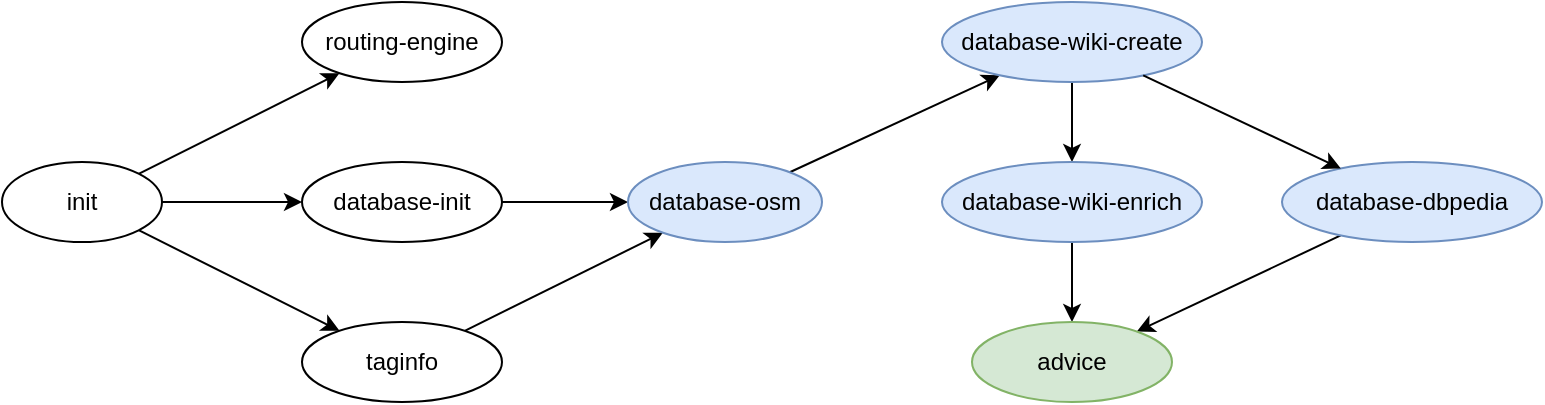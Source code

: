 <mxfile version="22.0.8" type="device">
  <diagram name="Page-1" id="XNP3OwiK__8NNUg1WSOK">
    <mxGraphModel dx="928" dy="502" grid="1" gridSize="10" guides="1" tooltips="1" connect="1" arrows="1" fold="1" page="1" pageScale="1" pageWidth="827" pageHeight="1169" math="0" shadow="0">
      <root>
        <mxCell id="0" />
        <mxCell id="1" parent="0" />
        <mxCell id="5BOuU5JOz502Z4YuladH-3" style="rounded=0;orthogonalLoop=1;jettySize=auto;html=1;" parent="1" source="5BOuU5JOz502Z4YuladH-1" target="5BOuU5JOz502Z4YuladH-2" edge="1">
          <mxGeometry relative="1" as="geometry" />
        </mxCell>
        <mxCell id="5BOuU5JOz502Z4YuladH-6" style="rounded=0;orthogonalLoop=1;jettySize=auto;html=1;" parent="1" source="5BOuU5JOz502Z4YuladH-1" target="5BOuU5JOz502Z4YuladH-5" edge="1">
          <mxGeometry relative="1" as="geometry" />
        </mxCell>
        <mxCell id="5BOuU5JOz502Z4YuladH-7" style="rounded=0;orthogonalLoop=1;jettySize=auto;html=1;" parent="1" source="5BOuU5JOz502Z4YuladH-1" target="5BOuU5JOz502Z4YuladH-4" edge="1">
          <mxGeometry relative="1" as="geometry" />
        </mxCell>
        <mxCell id="5BOuU5JOz502Z4YuladH-1" value="init" style="ellipse;whiteSpace=wrap;html=1;" parent="1" vertex="1">
          <mxGeometry x="40" y="140" width="80" height="40" as="geometry" />
        </mxCell>
        <mxCell id="5BOuU5JOz502Z4YuladH-2" value="routing-engine" style="ellipse;whiteSpace=wrap;html=1;" parent="1" vertex="1">
          <mxGeometry x="190" y="60" width="100" height="40" as="geometry" />
        </mxCell>
        <mxCell id="5BOuU5JOz502Z4YuladH-9" style="rounded=0;orthogonalLoop=1;jettySize=auto;html=1;" parent="1" source="5BOuU5JOz502Z4YuladH-4" target="5BOuU5JOz502Z4YuladH-8" edge="1">
          <mxGeometry relative="1" as="geometry" />
        </mxCell>
        <mxCell id="5BOuU5JOz502Z4YuladH-4" value="database-init" style="ellipse;whiteSpace=wrap;html=1;" parent="1" vertex="1">
          <mxGeometry x="190" y="140" width="100" height="40" as="geometry" />
        </mxCell>
        <mxCell id="5BOuU5JOz502Z4YuladH-10" style="rounded=0;orthogonalLoop=1;jettySize=auto;html=1;" parent="1" source="5BOuU5JOz502Z4YuladH-5" target="5BOuU5JOz502Z4YuladH-8" edge="1">
          <mxGeometry relative="1" as="geometry" />
        </mxCell>
        <mxCell id="5BOuU5JOz502Z4YuladH-5" value="taginfo" style="ellipse;whiteSpace=wrap;html=1;" parent="1" vertex="1">
          <mxGeometry x="190" y="220" width="100" height="40" as="geometry" />
        </mxCell>
        <mxCell id="5BOuU5JOz502Z4YuladH-18" style="rounded=0;orthogonalLoop=1;jettySize=auto;html=1;" parent="1" source="5BOuU5JOz502Z4YuladH-8" target="5BOuU5JOz502Z4YuladH-17" edge="1">
          <mxGeometry relative="1" as="geometry" />
        </mxCell>
        <mxCell id="5BOuU5JOz502Z4YuladH-8" value="database-osm" style="ellipse;whiteSpace=wrap;html=1;fillColor=#dae8fc;strokeColor=#6c8ebf;" parent="1" vertex="1">
          <mxGeometry x="353" y="140" width="97" height="40" as="geometry" />
        </mxCell>
        <mxCell id="5BOuU5JOz502Z4YuladH-21" style="rounded=0;orthogonalLoop=1;jettySize=auto;html=1;" parent="1" source="5BOuU5JOz502Z4YuladH-17" target="5BOuU5JOz502Z4YuladH-19" edge="1">
          <mxGeometry relative="1" as="geometry" />
        </mxCell>
        <mxCell id="5BOuU5JOz502Z4YuladH-17" value="database-wiki-create" style="ellipse;whiteSpace=wrap;html=1;fillColor=#dae8fc;strokeColor=#6c8ebf;" parent="1" vertex="1">
          <mxGeometry x="510" y="60" width="130" height="40" as="geometry" />
        </mxCell>
        <mxCell id="5BOuU5JOz502Z4YuladH-30" style="rounded=0;orthogonalLoop=1;jettySize=auto;html=1;" parent="1" source="5BOuU5JOz502Z4YuladH-19" target="5BOuU5JOz502Z4YuladH-29" edge="1">
          <mxGeometry relative="1" as="geometry" />
        </mxCell>
        <mxCell id="5BOuU5JOz502Z4YuladH-19" value="database-wiki-enrich" style="ellipse;whiteSpace=wrap;html=1;fillColor=#dae8fc;strokeColor=#6c8ebf;" parent="1" vertex="1">
          <mxGeometry x="510" y="140" width="130" height="40" as="geometry" />
        </mxCell>
        <mxCell id="5BOuU5JOz502Z4YuladH-31" style="rounded=0;orthogonalLoop=1;jettySize=auto;html=1;" parent="1" source="5BOuU5JOz502Z4YuladH-22" target="5BOuU5JOz502Z4YuladH-29" edge="1">
          <mxGeometry relative="1" as="geometry" />
        </mxCell>
        <mxCell id="5BOuU5JOz502Z4YuladH-22" value="database-dbpedia" style="ellipse;whiteSpace=wrap;html=1;fillColor=#dae8fc;strokeColor=#6c8ebf;" parent="1" vertex="1">
          <mxGeometry x="680" y="140" width="130" height="40" as="geometry" />
        </mxCell>
        <mxCell id="5BOuU5JOz502Z4YuladH-26" style="rounded=0;orthogonalLoop=1;jettySize=auto;html=1;" parent="1" source="5BOuU5JOz502Z4YuladH-17" target="5BOuU5JOz502Z4YuladH-22" edge="1">
          <mxGeometry relative="1" as="geometry">
            <mxPoint x="585" y="110" as="sourcePoint" />
            <mxPoint x="585" y="150" as="targetPoint" />
          </mxGeometry>
        </mxCell>
        <mxCell id="5BOuU5JOz502Z4YuladH-29" value="advice" style="ellipse;whiteSpace=wrap;html=1;fillColor=#d5e8d4;strokeColor=#82b366;" parent="1" vertex="1">
          <mxGeometry x="525" y="220" width="100" height="40" as="geometry" />
        </mxCell>
      </root>
    </mxGraphModel>
  </diagram>
</mxfile>

